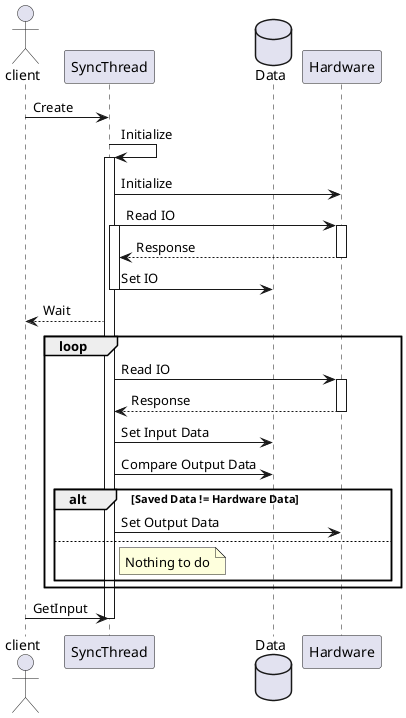 @startuml
actor client
participant SyncThread
database Data
participant Hardware
client -> SyncThread : Create
SyncThread -> SyncThread : Initialize
activate SyncThread
SyncThread -> Hardware : Initialize
SyncThread -> Hardware : Read IO
activate SyncThread
activate Hardware
SyncThread <-- Hardware : Response
deactivate Hardware
SyncThread -> Data : Set IO
deactivate SyncThread
client <-- SyncThread : Wait 

loop
	SyncThread -> Hardware : Read IO
	activate Hardware
	SyncThread <-- Hardware : Response
	deactivate Hardware
	SyncThread -> Data: Set Input Data
	SyncThread -> Data: Compare Output Data

	alt Saved Data != Hardware Data
		SyncThread -> Hardware : Set Output Data
	else
		note right of SyncThread
			Nothing to do
		end note
	end
end

client -> SyncThread : GetInput

deactivate SyncThread
@enduml
